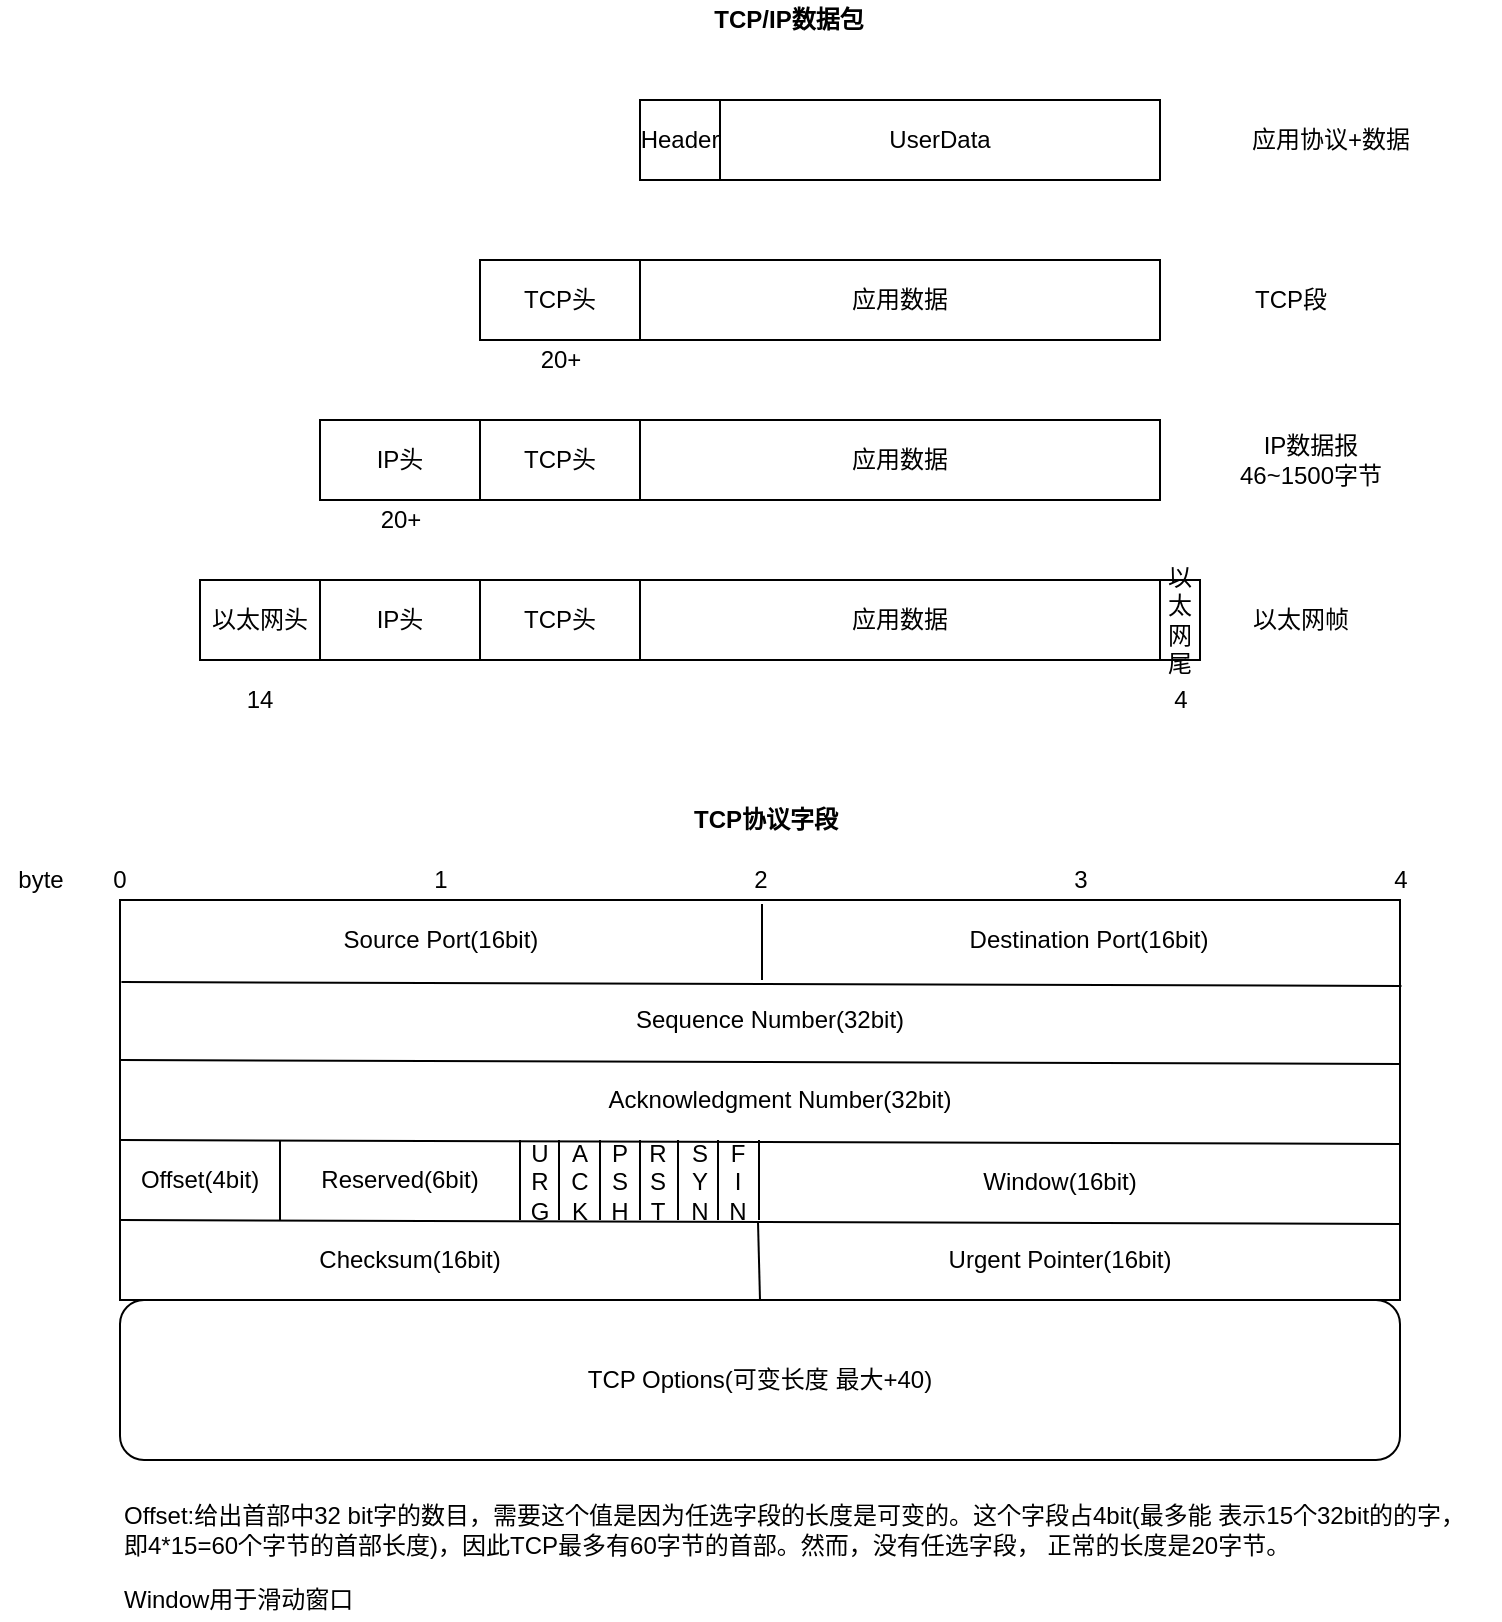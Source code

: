 <mxfile version="13.9.9" type="github">
  <diagram id="Xt9xidFTfuUBzC-xDNx0" name="第 1 页">
    <mxGraphModel dx="1422" dy="794" grid="1" gridSize="10" guides="1" tooltips="1" connect="1" arrows="1" fold="1" page="1" pageScale="1" pageWidth="827" pageHeight="1169" math="0" shadow="0">
      <root>
        <mxCell id="0" />
        <mxCell id="1" parent="0" />
        <mxCell id="f5RlpMbCLp7nDTK8K7TU-2" value="&lt;b&gt;TCP/IP数据包&lt;/b&gt;" style="text;html=1;align=center;verticalAlign=middle;resizable=0;points=[];autosize=1;" vertex="1" parent="1">
          <mxGeometry x="369" y="30" width="90" height="20" as="geometry" />
        </mxCell>
        <mxCell id="f5RlpMbCLp7nDTK8K7TU-3" value="UserData" style="rounded=0;whiteSpace=wrap;html=1;" vertex="1" parent="1">
          <mxGeometry x="380" y="80" width="220" height="40" as="geometry" />
        </mxCell>
        <mxCell id="f5RlpMbCLp7nDTK8K7TU-4" value="Header" style="rounded=0;whiteSpace=wrap;html=1;" vertex="1" parent="1">
          <mxGeometry x="340" y="80" width="40" height="40" as="geometry" />
        </mxCell>
        <mxCell id="f5RlpMbCLp7nDTK8K7TU-14" value="TCP头" style="rounded=0;whiteSpace=wrap;html=1;" vertex="1" parent="1">
          <mxGeometry x="260" y="320" width="80" height="40" as="geometry" />
        </mxCell>
        <mxCell id="f5RlpMbCLp7nDTK8K7TU-16" value="IP头" style="rounded=0;whiteSpace=wrap;html=1;" vertex="1" parent="1">
          <mxGeometry x="180" y="320" width="80" height="40" as="geometry" />
        </mxCell>
        <mxCell id="f5RlpMbCLp7nDTK8K7TU-20" value="以太网头" style="rounded=0;whiteSpace=wrap;html=1;" vertex="1" parent="1">
          <mxGeometry x="120" y="320" width="60" height="40" as="geometry" />
        </mxCell>
        <mxCell id="f5RlpMbCLp7nDTK8K7TU-21" value="以太网&lt;br&gt;尾" style="rounded=0;whiteSpace=wrap;html=1;" vertex="1" parent="1">
          <mxGeometry x="600" y="320" width="20" height="40" as="geometry" />
        </mxCell>
        <mxCell id="f5RlpMbCLp7nDTK8K7TU-23" value="应用数据" style="rounded=0;whiteSpace=wrap;html=1;" vertex="1" parent="1">
          <mxGeometry x="340" y="320" width="260" height="40" as="geometry" />
        </mxCell>
        <mxCell id="f5RlpMbCLp7nDTK8K7TU-24" value="14" style="text;html=1;strokeColor=none;fillColor=none;align=center;verticalAlign=middle;whiteSpace=wrap;rounded=0;" vertex="1" parent="1">
          <mxGeometry x="130" y="370" width="40" height="20" as="geometry" />
        </mxCell>
        <mxCell id="f5RlpMbCLp7nDTK8K7TU-25" value="20+" style="text;html=1;align=center;verticalAlign=middle;resizable=0;points=[];autosize=1;" vertex="1" parent="1">
          <mxGeometry x="200" y="280" width="40" height="20" as="geometry" />
        </mxCell>
        <mxCell id="f5RlpMbCLp7nDTK8K7TU-27" value="4" style="text;html=1;align=center;verticalAlign=middle;resizable=0;points=[];autosize=1;" vertex="1" parent="1">
          <mxGeometry x="600" y="370" width="20" height="20" as="geometry" />
        </mxCell>
        <mxCell id="f5RlpMbCLp7nDTK8K7TU-28" value="TCP头" style="rounded=0;whiteSpace=wrap;html=1;" vertex="1" parent="1">
          <mxGeometry x="260" y="240" width="80" height="40" as="geometry" />
        </mxCell>
        <mxCell id="f5RlpMbCLp7nDTK8K7TU-29" value="IP头" style="rounded=0;whiteSpace=wrap;html=1;" vertex="1" parent="1">
          <mxGeometry x="180" y="240" width="80" height="40" as="geometry" />
        </mxCell>
        <mxCell id="f5RlpMbCLp7nDTK8K7TU-32" value="应用数据" style="rounded=0;whiteSpace=wrap;html=1;" vertex="1" parent="1">
          <mxGeometry x="340" y="240" width="260" height="40" as="geometry" />
        </mxCell>
        <mxCell id="f5RlpMbCLp7nDTK8K7TU-37" value="以太网帧" style="text;html=1;align=center;verticalAlign=middle;resizable=0;points=[];autosize=1;" vertex="1" parent="1">
          <mxGeometry x="640" y="330" width="60" height="20" as="geometry" />
        </mxCell>
        <mxCell id="f5RlpMbCLp7nDTK8K7TU-38" value="IP数据报&lt;br&gt;46~1500字节" style="text;html=1;align=center;verticalAlign=middle;resizable=0;points=[];autosize=1;" vertex="1" parent="1">
          <mxGeometry x="630" y="245" width="90" height="30" as="geometry" />
        </mxCell>
        <mxCell id="f5RlpMbCLp7nDTK8K7TU-40" value="TCP头" style="rounded=0;whiteSpace=wrap;html=1;" vertex="1" parent="1">
          <mxGeometry x="260" y="160" width="80" height="40" as="geometry" />
        </mxCell>
        <mxCell id="f5RlpMbCLp7nDTK8K7TU-41" value="应用数据" style="rounded=0;whiteSpace=wrap;html=1;" vertex="1" parent="1">
          <mxGeometry x="340" y="160" width="260" height="40" as="geometry" />
        </mxCell>
        <mxCell id="f5RlpMbCLp7nDTK8K7TU-42" value="TCP段" style="text;html=1;align=center;verticalAlign=middle;resizable=0;points=[];autosize=1;" vertex="1" parent="1">
          <mxGeometry x="640" y="170" width="50" height="20" as="geometry" />
        </mxCell>
        <mxCell id="f5RlpMbCLp7nDTK8K7TU-43" value="应用协议+数据" style="text;html=1;align=center;verticalAlign=middle;resizable=0;points=[];autosize=1;" vertex="1" parent="1">
          <mxGeometry x="640" y="90" width="90" height="20" as="geometry" />
        </mxCell>
        <mxCell id="f5RlpMbCLp7nDTK8K7TU-44" value="20+" style="text;html=1;align=center;verticalAlign=middle;resizable=0;points=[];autosize=1;" vertex="1" parent="1">
          <mxGeometry x="280" y="200" width="40" height="20" as="geometry" />
        </mxCell>
        <mxCell id="f5RlpMbCLp7nDTK8K7TU-45" value="TCP协议字段" style="text;html=1;strokeColor=none;fillColor=none;align=center;verticalAlign=middle;whiteSpace=wrap;rounded=0;fontStyle=1" vertex="1" parent="1">
          <mxGeometry x="360" y="430" width="86" height="20" as="geometry" />
        </mxCell>
        <mxCell id="f5RlpMbCLp7nDTK8K7TU-46" value="" style="rounded=0;whiteSpace=wrap;html=1;" vertex="1" parent="1">
          <mxGeometry x="80" y="480" width="640" height="200" as="geometry" />
        </mxCell>
        <mxCell id="f5RlpMbCLp7nDTK8K7TU-47" value="0" style="text;html=1;strokeColor=none;fillColor=none;align=center;verticalAlign=middle;whiteSpace=wrap;rounded=0;" vertex="1" parent="1">
          <mxGeometry x="60" y="460" width="40" height="20" as="geometry" />
        </mxCell>
        <mxCell id="f5RlpMbCLp7nDTK8K7TU-48" value="1" style="text;html=1;align=center;verticalAlign=middle;resizable=0;points=[];autosize=1;" vertex="1" parent="1">
          <mxGeometry x="230" y="460" width="20" height="20" as="geometry" />
        </mxCell>
        <mxCell id="f5RlpMbCLp7nDTK8K7TU-49" value="byte" style="text;html=1;align=center;verticalAlign=middle;resizable=0;points=[];autosize=1;" vertex="1" parent="1">
          <mxGeometry x="20" y="460" width="40" height="20" as="geometry" />
        </mxCell>
        <mxCell id="f5RlpMbCLp7nDTK8K7TU-50" value="2" style="text;html=1;align=center;verticalAlign=middle;resizable=0;points=[];autosize=1;" vertex="1" parent="1">
          <mxGeometry x="390" y="460" width="20" height="20" as="geometry" />
        </mxCell>
        <mxCell id="f5RlpMbCLp7nDTK8K7TU-51" value="3" style="text;html=1;align=center;verticalAlign=middle;resizable=0;points=[];autosize=1;" vertex="1" parent="1">
          <mxGeometry x="550" y="460" width="20" height="20" as="geometry" />
        </mxCell>
        <mxCell id="f5RlpMbCLp7nDTK8K7TU-52" value="" style="endArrow=none;html=1;exitX=-0.002;exitY=0.205;exitDx=0;exitDy=0;exitPerimeter=0;entryX=0.998;entryY=0.215;entryDx=0;entryDy=0;entryPerimeter=0;" edge="1" parent="1">
          <mxGeometry width="50" height="50" relative="1" as="geometry">
            <mxPoint x="80.72" y="521" as="sourcePoint" />
            <mxPoint x="720.72" y="523" as="targetPoint" />
          </mxGeometry>
        </mxCell>
        <mxCell id="f5RlpMbCLp7nDTK8K7TU-53" value="" style="endArrow=none;html=1;exitX=-0.002;exitY=0.205;exitDx=0;exitDy=0;exitPerimeter=0;entryX=0.998;entryY=0.215;entryDx=0;entryDy=0;entryPerimeter=0;" edge="1" parent="1">
          <mxGeometry width="50" height="50" relative="1" as="geometry">
            <mxPoint x="80.0" y="560" as="sourcePoint" />
            <mxPoint x="720" y="562" as="targetPoint" />
          </mxGeometry>
        </mxCell>
        <mxCell id="f5RlpMbCLp7nDTK8K7TU-54" value="" style="endArrow=none;html=1;exitX=-0.002;exitY=0.205;exitDx=0;exitDy=0;exitPerimeter=0;entryX=0.998;entryY=0.215;entryDx=0;entryDy=0;entryPerimeter=0;" edge="1" parent="1">
          <mxGeometry width="50" height="50" relative="1" as="geometry">
            <mxPoint x="80" y="600" as="sourcePoint" />
            <mxPoint x="720" y="602" as="targetPoint" />
          </mxGeometry>
        </mxCell>
        <mxCell id="f5RlpMbCLp7nDTK8K7TU-55" value="" style="endArrow=none;html=1;exitX=-0.002;exitY=0.205;exitDx=0;exitDy=0;exitPerimeter=0;entryX=0.998;entryY=0.215;entryDx=0;entryDy=0;entryPerimeter=0;" edge="1" parent="1">
          <mxGeometry width="50" height="50" relative="1" as="geometry">
            <mxPoint x="80" y="640" as="sourcePoint" />
            <mxPoint x="720" y="642" as="targetPoint" />
          </mxGeometry>
        </mxCell>
        <mxCell id="f5RlpMbCLp7nDTK8K7TU-56" value="" style="endArrow=none;html=1;entryX=0.55;entryY=1.1;entryDx=0;entryDy=0;entryPerimeter=0;" edge="1" parent="1" target="f5RlpMbCLp7nDTK8K7TU-50">
          <mxGeometry width="50" height="50" relative="1" as="geometry">
            <mxPoint x="401" y="520" as="sourcePoint" />
            <mxPoint x="430" y="450" as="targetPoint" />
            <Array as="points">
              <mxPoint x="401" y="490" />
            </Array>
          </mxGeometry>
        </mxCell>
        <mxCell id="f5RlpMbCLp7nDTK8K7TU-57" value="4" style="text;html=1;align=center;verticalAlign=middle;resizable=0;points=[];autosize=1;" vertex="1" parent="1">
          <mxGeometry x="710" y="460" width="20" height="20" as="geometry" />
        </mxCell>
        <mxCell id="f5RlpMbCLp7nDTK8K7TU-58" value="Source Port(16bit)" style="text;html=1;strokeColor=none;fillColor=none;align=center;verticalAlign=middle;whiteSpace=wrap;rounded=0;" vertex="1" parent="1">
          <mxGeometry x="187.5" y="490" width="105" height="20" as="geometry" />
        </mxCell>
        <mxCell id="f5RlpMbCLp7nDTK8K7TU-59" value="Destination Port(16bit)" style="text;html=1;strokeColor=none;fillColor=none;align=center;verticalAlign=middle;whiteSpace=wrap;rounded=0;" vertex="1" parent="1">
          <mxGeometry x="497.5" y="490" width="132.5" height="20" as="geometry" />
        </mxCell>
        <mxCell id="f5RlpMbCLp7nDTK8K7TU-60" value="Sequence Number(32bit)" style="text;html=1;strokeColor=none;fillColor=none;align=center;verticalAlign=middle;whiteSpace=wrap;rounded=0;" vertex="1" parent="1">
          <mxGeometry x="330" y="530" width="150" height="20" as="geometry" />
        </mxCell>
        <mxCell id="f5RlpMbCLp7nDTK8K7TU-61" value="Acknowledgment Number(32bit)" style="text;html=1;strokeColor=none;fillColor=none;align=center;verticalAlign=middle;whiteSpace=wrap;rounded=0;" vertex="1" parent="1">
          <mxGeometry x="320" y="570" width="180" height="20" as="geometry" />
        </mxCell>
        <mxCell id="f5RlpMbCLp7nDTK8K7TU-62" value="" style="endArrow=none;html=1;" edge="1" parent="1">
          <mxGeometry width="50" height="50" relative="1" as="geometry">
            <mxPoint x="160" y="640" as="sourcePoint" />
            <mxPoint x="160" y="600" as="targetPoint" />
          </mxGeometry>
        </mxCell>
        <mxCell id="f5RlpMbCLp7nDTK8K7TU-63" value="Offset(4bit)" style="text;html=1;strokeColor=none;fillColor=none;align=center;verticalAlign=middle;whiteSpace=wrap;rounded=0;" vertex="1" parent="1">
          <mxGeometry x="100" y="610" width="40" height="20" as="geometry" />
        </mxCell>
        <mxCell id="f5RlpMbCLp7nDTK8K7TU-65" value="" style="endArrow=none;html=1;exitX=0.25;exitY=1;exitDx=0;exitDy=0;" edge="1" parent="1">
          <mxGeometry width="50" height="50" relative="1" as="geometry">
            <mxPoint x="280" y="640" as="sourcePoint" />
            <mxPoint x="280" y="600" as="targetPoint" />
          </mxGeometry>
        </mxCell>
        <mxCell id="f5RlpMbCLp7nDTK8K7TU-66" value="Reserved(6bit)" style="text;html=1;strokeColor=none;fillColor=none;align=center;verticalAlign=middle;whiteSpace=wrap;rounded=0;" vertex="1" parent="1">
          <mxGeometry x="180" y="610" width="80" height="20" as="geometry" />
        </mxCell>
        <mxCell id="f5RlpMbCLp7nDTK8K7TU-67" value="" style="endArrow=none;html=1;" edge="1" parent="1">
          <mxGeometry width="50" height="50" relative="1" as="geometry">
            <mxPoint x="399.5" y="640" as="sourcePoint" />
            <mxPoint x="399.5" y="600" as="targetPoint" />
          </mxGeometry>
        </mxCell>
        <mxCell id="f5RlpMbCLp7nDTK8K7TU-72" value="" style="endArrow=none;html=1;" edge="1" parent="1">
          <mxGeometry width="50" height="50" relative="1" as="geometry">
            <mxPoint x="340" y="640" as="sourcePoint" />
            <mxPoint x="340" y="600" as="targetPoint" />
          </mxGeometry>
        </mxCell>
        <mxCell id="f5RlpMbCLp7nDTK8K7TU-73" value="" style="endArrow=none;html=1;" edge="1" parent="1">
          <mxGeometry width="50" height="50" relative="1" as="geometry">
            <mxPoint x="320" y="640" as="sourcePoint" />
            <mxPoint x="320" y="600" as="targetPoint" />
          </mxGeometry>
        </mxCell>
        <mxCell id="f5RlpMbCLp7nDTK8K7TU-74" value="" style="endArrow=none;html=1;" edge="1" parent="1">
          <mxGeometry width="50" height="50" relative="1" as="geometry">
            <mxPoint x="299.5" y="640" as="sourcePoint" />
            <mxPoint x="299.5" y="600" as="targetPoint" />
          </mxGeometry>
        </mxCell>
        <mxCell id="f5RlpMbCLp7nDTK8K7TU-75" value="" style="endArrow=none;html=1;" edge="1" parent="1">
          <mxGeometry width="50" height="50" relative="1" as="geometry">
            <mxPoint x="359" y="640" as="sourcePoint" />
            <mxPoint x="359" y="600" as="targetPoint" />
          </mxGeometry>
        </mxCell>
        <mxCell id="f5RlpMbCLp7nDTK8K7TU-76" value="" style="endArrow=none;html=1;" edge="1" parent="1">
          <mxGeometry width="50" height="50" relative="1" as="geometry">
            <mxPoint x="379" y="640" as="sourcePoint" />
            <mxPoint x="379" y="600" as="targetPoint" />
          </mxGeometry>
        </mxCell>
        <mxCell id="f5RlpMbCLp7nDTK8K7TU-77" value="U&lt;br&gt;R&lt;br&gt;G" style="text;html=1;strokeColor=none;fillColor=none;align=center;verticalAlign=middle;whiteSpace=wrap;rounded=0;labelPosition=center;verticalLabelPosition=middle;horizontal=0;rotation=90;" vertex="1" parent="1">
          <mxGeometry x="270" y="611" width="40" height="20" as="geometry" />
        </mxCell>
        <mxCell id="f5RlpMbCLp7nDTK8K7TU-79" value="A&lt;br&gt;C&lt;br&gt;K" style="text;html=1;strokeColor=none;fillColor=none;align=center;verticalAlign=middle;whiteSpace=wrap;rounded=0;labelPosition=center;verticalLabelPosition=middle;horizontal=0;rotation=90;" vertex="1" parent="1">
          <mxGeometry x="290" y="611" width="40" height="20" as="geometry" />
        </mxCell>
        <mxCell id="f5RlpMbCLp7nDTK8K7TU-80" value="P&lt;br&gt;S&lt;br&gt;H" style="text;html=1;strokeColor=none;fillColor=none;align=center;verticalAlign=middle;whiteSpace=wrap;rounded=0;labelPosition=center;verticalLabelPosition=middle;horizontal=0;rotation=90;" vertex="1" parent="1">
          <mxGeometry x="310" y="611" width="40" height="20" as="geometry" />
        </mxCell>
        <mxCell id="f5RlpMbCLp7nDTK8K7TU-81" value="R&lt;br&gt;S&lt;br&gt;T" style="text;html=1;strokeColor=none;fillColor=none;align=center;verticalAlign=middle;whiteSpace=wrap;rounded=0;labelPosition=center;verticalLabelPosition=middle;horizontal=0;rotation=90;" vertex="1" parent="1">
          <mxGeometry x="329" y="611" width="40" height="20" as="geometry" />
        </mxCell>
        <mxCell id="f5RlpMbCLp7nDTK8K7TU-82" value="S&lt;br&gt;Y&lt;br&gt;N" style="text;html=1;strokeColor=none;fillColor=none;align=center;verticalAlign=middle;whiteSpace=wrap;rounded=0;labelPosition=center;verticalLabelPosition=middle;horizontal=0;rotation=90;" vertex="1" parent="1">
          <mxGeometry x="350" y="611" width="40" height="20" as="geometry" />
        </mxCell>
        <mxCell id="f5RlpMbCLp7nDTK8K7TU-83" value="F&lt;br&gt;I&lt;br&gt;N" style="text;html=1;strokeColor=none;fillColor=none;align=center;verticalAlign=middle;whiteSpace=wrap;rounded=0;labelPosition=center;verticalLabelPosition=middle;horizontal=0;rotation=90;" vertex="1" parent="1">
          <mxGeometry x="369" y="611" width="40" height="20" as="geometry" />
        </mxCell>
        <mxCell id="f5RlpMbCLp7nDTK8K7TU-84" value="Window(16bit)" style="text;html=1;strokeColor=none;fillColor=none;align=center;verticalAlign=middle;whiteSpace=wrap;rounded=0;" vertex="1" parent="1">
          <mxGeometry x="530" y="611" width="40" height="20" as="geometry" />
        </mxCell>
        <mxCell id="f5RlpMbCLp7nDTK8K7TU-85" value="" style="endArrow=none;html=1;exitX=0.5;exitY=1;exitDx=0;exitDy=0;entryX=1;entryY=0;entryDx=0;entryDy=0;" edge="1" parent="1" source="f5RlpMbCLp7nDTK8K7TU-46" target="f5RlpMbCLp7nDTK8K7TU-83">
          <mxGeometry width="50" height="50" relative="1" as="geometry">
            <mxPoint x="370" y="530" as="sourcePoint" />
            <mxPoint x="420" y="480" as="targetPoint" />
          </mxGeometry>
        </mxCell>
        <mxCell id="f5RlpMbCLp7nDTK8K7TU-86" value="Checksum(16bit)" style="text;html=1;strokeColor=none;fillColor=none;align=center;verticalAlign=middle;whiteSpace=wrap;rounded=0;" vertex="1" parent="1">
          <mxGeometry x="205" y="650" width="40" height="20" as="geometry" />
        </mxCell>
        <mxCell id="f5RlpMbCLp7nDTK8K7TU-87" value="Urgent Pointer(16bit)" style="text;html=1;strokeColor=none;fillColor=none;align=center;verticalAlign=middle;whiteSpace=wrap;rounded=0;" vertex="1" parent="1">
          <mxGeometry x="460" y="650" width="180" height="20" as="geometry" />
        </mxCell>
        <mxCell id="f5RlpMbCLp7nDTK8K7TU-88" value="TCP Options(可变长度 最大+40)" style="rounded=1;whiteSpace=wrap;html=1;" vertex="1" parent="1">
          <mxGeometry x="80" y="680" width="640" height="80" as="geometry" />
        </mxCell>
        <mxCell id="f5RlpMbCLp7nDTK8K7TU-90" value="Offset:给出首部中32 bit字的数目，需要这个值是因为任选字段的长度是可变的。这个字段占4bit(最多能 表示15个32bit的的字，&lt;br&gt;即4*15=60个字节的首部长度)，因此TCP最多有60字节的首部。然而，没有任选字段， 正常的长度是20字节。" style="text;html=1;align=left;verticalAlign=middle;resizable=0;points=[];autosize=1;" vertex="1" parent="1">
          <mxGeometry x="80" y="780" width="690" height="30" as="geometry" />
        </mxCell>
        <mxCell id="f5RlpMbCLp7nDTK8K7TU-91" value="Window用于滑动窗口" style="text;html=1;strokeColor=none;fillColor=none;align=left;verticalAlign=middle;whiteSpace=wrap;rounded=0;" vertex="1" parent="1">
          <mxGeometry x="80" y="820" width="150" height="20" as="geometry" />
        </mxCell>
      </root>
    </mxGraphModel>
  </diagram>
</mxfile>
